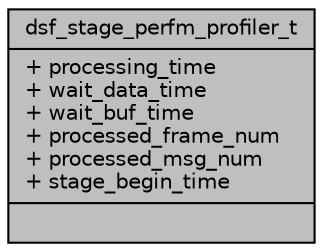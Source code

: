 digraph "dsf_stage_perfm_profiler_t"
{
 // INTERACTIVE_SVG=YES
 // LATEX_PDF_SIZE
  bgcolor="transparent";
  edge [fontname="Helvetica",fontsize="10",labelfontname="Helvetica",labelfontsize="10"];
  node [fontname="Helvetica",fontsize="10",shape=record];
  Node1 [label="{dsf_stage_perfm_profiler_t\n|+ processing_time\l+ wait_data_time\l+ wait_buf_time\l+ processed_frame_num\l+ processed_msg_num\l+ stage_begin_time\l|}",height=0.2,width=0.4,color="black", fillcolor="grey75", style="filled", fontcolor="black",tooltip=" "];
}
